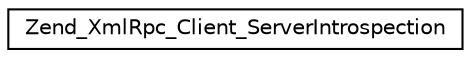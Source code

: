 digraph G
{
  edge [fontname="Helvetica",fontsize="10",labelfontname="Helvetica",labelfontsize="10"];
  node [fontname="Helvetica",fontsize="10",shape=record];
  rankdir="LR";
  Node1 [label="Zend_XmlRpc_Client_ServerIntrospection",height=0.2,width=0.4,color="black", fillcolor="white", style="filled",URL="$class_zend___xml_rpc___client___server_introspection.html"];
}
